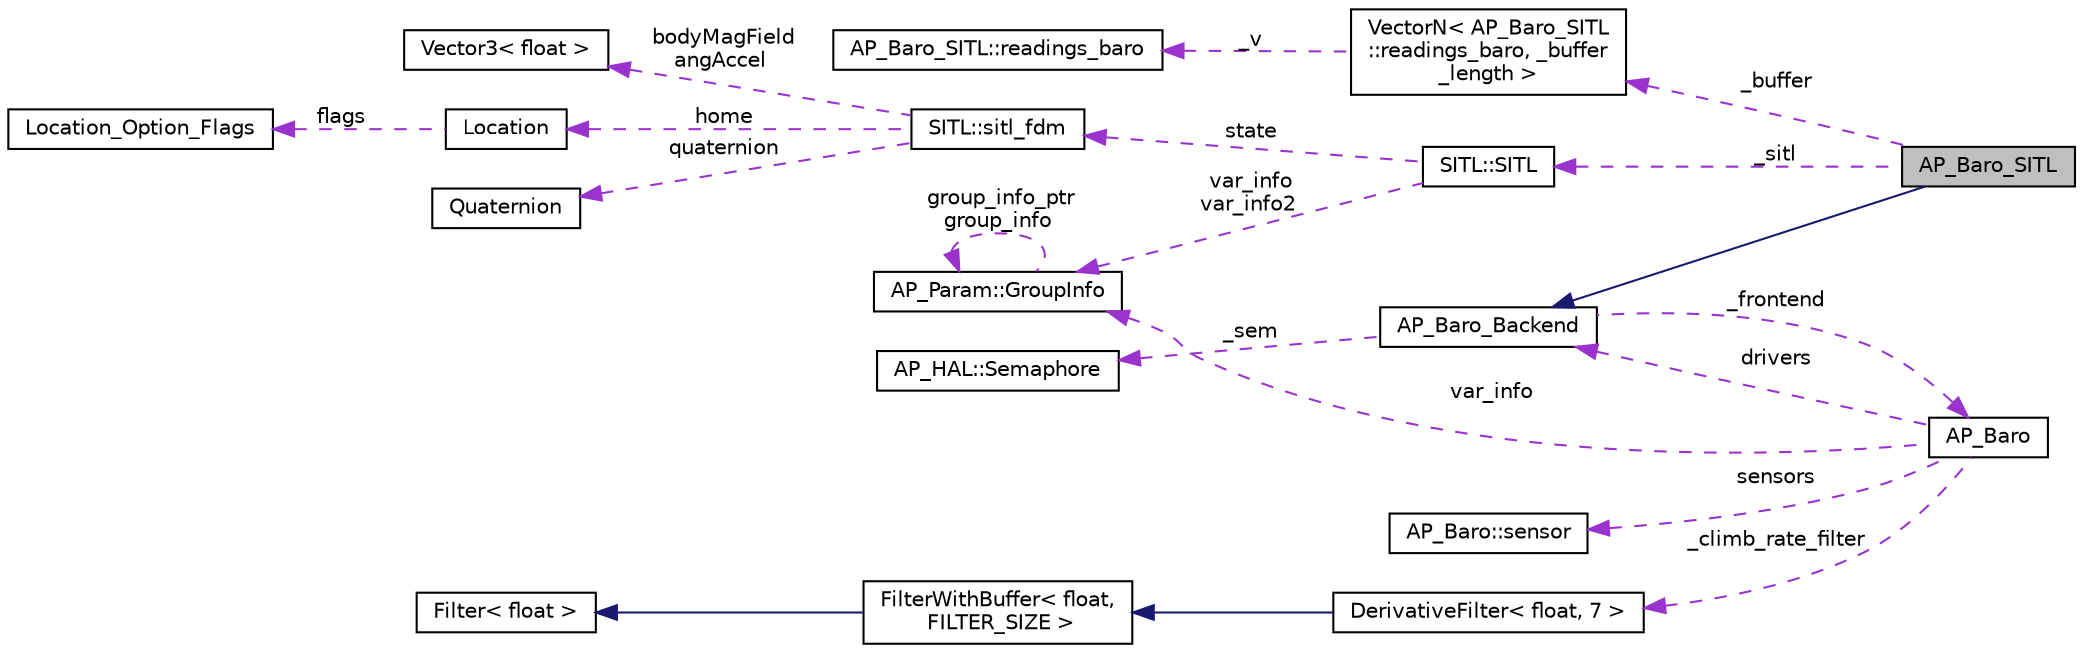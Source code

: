 digraph "AP_Baro_SITL"
{
 // INTERACTIVE_SVG=YES
  edge [fontname="Helvetica",fontsize="10",labelfontname="Helvetica",labelfontsize="10"];
  node [fontname="Helvetica",fontsize="10",shape=record];
  rankdir="LR";
  Node1 [label="AP_Baro_SITL",height=0.2,width=0.4,color="black", fillcolor="grey75", style="filled", fontcolor="black"];
  Node2 -> Node1 [dir="back",color="midnightblue",fontsize="10",style="solid",fontname="Helvetica"];
  Node2 [label="AP_Baro_Backend",height=0.2,width=0.4,color="black", fillcolor="white", style="filled",URL="$classAP__Baro__Backend.html"];
  Node3 -> Node2 [dir="back",color="darkorchid3",fontsize="10",style="dashed",label=" _frontend" ,fontname="Helvetica"];
  Node3 [label="AP_Baro",height=0.2,width=0.4,color="black", fillcolor="white", style="filled",URL="$classAP__Baro.html"];
  Node4 -> Node3 [dir="back",color="darkorchid3",fontsize="10",style="dashed",label=" sensors" ,fontname="Helvetica"];
  Node4 [label="AP_Baro::sensor",height=0.2,width=0.4,color="black", fillcolor="white", style="filled",URL="$structAP__Baro_1_1sensor.html"];
  Node5 -> Node3 [dir="back",color="darkorchid3",fontsize="10",style="dashed",label=" _climb_rate_filter" ,fontname="Helvetica"];
  Node5 [label="DerivativeFilter\< float, 7 \>",height=0.2,width=0.4,color="black", fillcolor="white", style="filled",URL="$classDerivativeFilter.html"];
  Node6 -> Node5 [dir="back",color="midnightblue",fontsize="10",style="solid",fontname="Helvetica"];
  Node6 [label="FilterWithBuffer\< float,\l FILTER_SIZE \>",height=0.2,width=0.4,color="black", fillcolor="white", style="filled",URL="$classFilterWithBuffer.html"];
  Node7 -> Node6 [dir="back",color="midnightblue",fontsize="10",style="solid",fontname="Helvetica"];
  Node7 [label="Filter\< float \>",height=0.2,width=0.4,color="black", fillcolor="white", style="filled",URL="$classFilter.html"];
  Node8 -> Node3 [dir="back",color="darkorchid3",fontsize="10",style="dashed",label=" var_info" ,fontname="Helvetica"];
  Node8 [label="AP_Param::GroupInfo",height=0.2,width=0.4,color="black", fillcolor="white", style="filled",URL="$structAP__Param_1_1GroupInfo.html"];
  Node8 -> Node8 [dir="back",color="darkorchid3",fontsize="10",style="dashed",label=" group_info_ptr\ngroup_info" ,fontname="Helvetica"];
  Node2 -> Node3 [dir="back",color="darkorchid3",fontsize="10",style="dashed",label=" drivers" ,fontname="Helvetica"];
  Node9 -> Node2 [dir="back",color="darkorchid3",fontsize="10",style="dashed",label=" _sem" ,fontname="Helvetica"];
  Node9 [label="AP_HAL::Semaphore",height=0.2,width=0.4,color="black", fillcolor="white", style="filled",URL="$classAP__HAL_1_1Semaphore.html"];
  Node10 -> Node1 [dir="back",color="darkorchid3",fontsize="10",style="dashed",label=" _buffer" ,fontname="Helvetica"];
  Node10 [label="VectorN\< AP_Baro_SITL\l::readings_baro, _buffer\l_length \>",height=0.2,width=0.4,color="black", fillcolor="white", style="filled",URL="$classVectorN.html"];
  Node11 -> Node10 [dir="back",color="darkorchid3",fontsize="10",style="dashed",label=" _v" ,fontname="Helvetica"];
  Node11 [label="AP_Baro_SITL::readings_baro",height=0.2,width=0.4,color="black", fillcolor="white", style="filled",URL="$structAP__Baro__SITL_1_1readings__baro.html"];
  Node12 -> Node1 [dir="back",color="darkorchid3",fontsize="10",style="dashed",label=" _sitl" ,fontname="Helvetica"];
  Node12 [label="SITL::SITL",height=0.2,width=0.4,color="black", fillcolor="white", style="filled",URL="$classSITL_1_1SITL.html"];
  Node8 -> Node12 [dir="back",color="darkorchid3",fontsize="10",style="dashed",label=" var_info\nvar_info2" ,fontname="Helvetica"];
  Node13 -> Node12 [dir="back",color="darkorchid3",fontsize="10",style="dashed",label=" state" ,fontname="Helvetica"];
  Node13 [label="SITL::sitl_fdm",height=0.2,width=0.4,color="black", fillcolor="white", style="filled",URL="$structSITL_1_1sitl__fdm.html"];
  Node14 -> Node13 [dir="back",color="darkorchid3",fontsize="10",style="dashed",label=" quaternion" ,fontname="Helvetica"];
  Node14 [label="Quaternion",height=0.2,width=0.4,color="black", fillcolor="white", style="filled",URL="$classQuaternion.html"];
  Node15 -> Node13 [dir="back",color="darkorchid3",fontsize="10",style="dashed",label=" bodyMagField\nangAccel" ,fontname="Helvetica"];
  Node15 [label="Vector3\< float \>",height=0.2,width=0.4,color="black", fillcolor="white", style="filled",URL="$classVector3.html"];
  Node16 -> Node13 [dir="back",color="darkorchid3",fontsize="10",style="dashed",label=" home" ,fontname="Helvetica"];
  Node16 [label="Location",height=0.2,width=0.4,color="black", fillcolor="white", style="filled",URL="$structLocation.html"];
  Node17 -> Node16 [dir="back",color="darkorchid3",fontsize="10",style="dashed",label=" flags" ,fontname="Helvetica"];
  Node17 [label="Location_Option_Flags",height=0.2,width=0.4,color="black", fillcolor="white", style="filled",URL="$structLocation__Option__Flags.html"];
}
